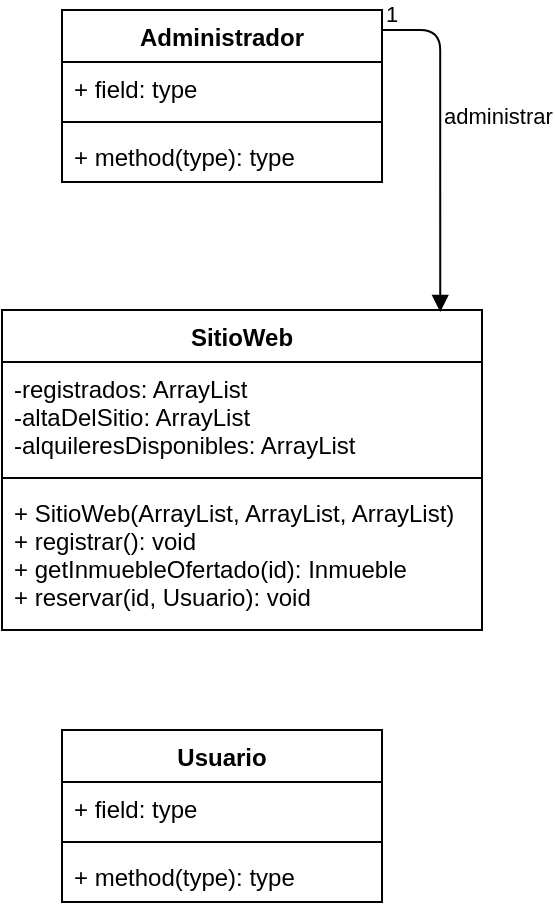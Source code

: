 <mxfile version="14.7.6" type="github">
  <diagram id="RYQ4zYOy4g6A8uVK4CUQ" name="Page-1">
    <mxGraphModel dx="782" dy="710" grid="1" gridSize="10" guides="1" tooltips="1" connect="1" arrows="1" fold="1" page="1" pageScale="1" pageWidth="827" pageHeight="1169" math="0" shadow="0">
      <root>
        <mxCell id="0" />
        <mxCell id="1" parent="0" />
        <mxCell id="ylLNHRvk5Sri6P_anvRx-1" value="SitioWeb" style="swimlane;fontStyle=1;align=center;verticalAlign=top;childLayout=stackLayout;horizontal=1;startSize=26;horizontalStack=0;resizeParent=1;resizeParentMax=0;resizeLast=0;collapsible=1;marginBottom=0;" vertex="1" parent="1">
          <mxGeometry x="290" y="180" width="240" height="160" as="geometry" />
        </mxCell>
        <mxCell id="ylLNHRvk5Sri6P_anvRx-2" value="-registrados: ArrayList&#xa;-altaDelSitio: ArrayList&#xa;-alquileresDisponibles: ArrayList" style="text;strokeColor=none;fillColor=none;align=left;verticalAlign=top;spacingLeft=4;spacingRight=4;overflow=hidden;rotatable=0;points=[[0,0.5],[1,0.5]];portConstraint=eastwest;" vertex="1" parent="ylLNHRvk5Sri6P_anvRx-1">
          <mxGeometry y="26" width="240" height="54" as="geometry" />
        </mxCell>
        <mxCell id="ylLNHRvk5Sri6P_anvRx-3" value="" style="line;strokeWidth=1;fillColor=none;align=left;verticalAlign=middle;spacingTop=-1;spacingLeft=3;spacingRight=3;rotatable=0;labelPosition=right;points=[];portConstraint=eastwest;" vertex="1" parent="ylLNHRvk5Sri6P_anvRx-1">
          <mxGeometry y="80" width="240" height="8" as="geometry" />
        </mxCell>
        <mxCell id="ylLNHRvk5Sri6P_anvRx-4" value="+ SitioWeb(ArrayList, ArrayList, ArrayList)&#xa;+ registrar(): void&#xa;+ getInmuebleOfertado(id): Inmueble&#xa;+ reservar(id, Usuario): void&#xa;" style="text;strokeColor=none;fillColor=none;align=left;verticalAlign=top;spacingLeft=4;spacingRight=4;overflow=hidden;rotatable=0;points=[[0,0.5],[1,0.5]];portConstraint=eastwest;" vertex="1" parent="ylLNHRvk5Sri6P_anvRx-1">
          <mxGeometry y="88" width="240" height="72" as="geometry" />
        </mxCell>
        <mxCell id="ylLNHRvk5Sri6P_anvRx-5" value="Administrador" style="swimlane;fontStyle=1;align=center;verticalAlign=top;childLayout=stackLayout;horizontal=1;startSize=26;horizontalStack=0;resizeParent=1;resizeParentMax=0;resizeLast=0;collapsible=1;marginBottom=0;" vertex="1" parent="1">
          <mxGeometry x="320" y="30" width="160" height="86" as="geometry" />
        </mxCell>
        <mxCell id="ylLNHRvk5Sri6P_anvRx-6" value="+ field: type" style="text;strokeColor=none;fillColor=none;align=left;verticalAlign=top;spacingLeft=4;spacingRight=4;overflow=hidden;rotatable=0;points=[[0,0.5],[1,0.5]];portConstraint=eastwest;" vertex="1" parent="ylLNHRvk5Sri6P_anvRx-5">
          <mxGeometry y="26" width="160" height="26" as="geometry" />
        </mxCell>
        <mxCell id="ylLNHRvk5Sri6P_anvRx-7" value="" style="line;strokeWidth=1;fillColor=none;align=left;verticalAlign=middle;spacingTop=-1;spacingLeft=3;spacingRight=3;rotatable=0;labelPosition=right;points=[];portConstraint=eastwest;" vertex="1" parent="ylLNHRvk5Sri6P_anvRx-5">
          <mxGeometry y="52" width="160" height="8" as="geometry" />
        </mxCell>
        <mxCell id="ylLNHRvk5Sri6P_anvRx-8" value="+ method(type): type" style="text;strokeColor=none;fillColor=none;align=left;verticalAlign=top;spacingLeft=4;spacingRight=4;overflow=hidden;rotatable=0;points=[[0,0.5],[1,0.5]];portConstraint=eastwest;" vertex="1" parent="ylLNHRvk5Sri6P_anvRx-5">
          <mxGeometry y="60" width="160" height="26" as="geometry" />
        </mxCell>
        <mxCell id="ylLNHRvk5Sri6P_anvRx-12" value="administrar" style="endArrow=block;endFill=1;html=1;edgeStyle=orthogonalEdgeStyle;align=left;verticalAlign=top;entryX=0.913;entryY=0.006;entryDx=0;entryDy=0;entryPerimeter=0;" edge="1" parent="1" target="ylLNHRvk5Sri6P_anvRx-1">
          <mxGeometry x="-0.305" relative="1" as="geometry">
            <mxPoint x="480" y="40" as="sourcePoint" />
            <mxPoint x="640" y="40" as="targetPoint" />
            <Array as="points">
              <mxPoint x="509" y="40" />
            </Array>
            <mxPoint as="offset" />
          </mxGeometry>
        </mxCell>
        <mxCell id="ylLNHRvk5Sri6P_anvRx-13" value="1" style="edgeLabel;resizable=0;html=1;align=left;verticalAlign=bottom;" connectable="0" vertex="1" parent="ylLNHRvk5Sri6P_anvRx-12">
          <mxGeometry x="-1" relative="1" as="geometry" />
        </mxCell>
        <mxCell id="ylLNHRvk5Sri6P_anvRx-14" value="Usuario" style="swimlane;fontStyle=1;align=center;verticalAlign=top;childLayout=stackLayout;horizontal=1;startSize=26;horizontalStack=0;resizeParent=1;resizeParentMax=0;resizeLast=0;collapsible=1;marginBottom=0;" vertex="1" parent="1">
          <mxGeometry x="320" y="390" width="160" height="86" as="geometry" />
        </mxCell>
        <mxCell id="ylLNHRvk5Sri6P_anvRx-15" value="+ field: type" style="text;strokeColor=none;fillColor=none;align=left;verticalAlign=top;spacingLeft=4;spacingRight=4;overflow=hidden;rotatable=0;points=[[0,0.5],[1,0.5]];portConstraint=eastwest;" vertex="1" parent="ylLNHRvk5Sri6P_anvRx-14">
          <mxGeometry y="26" width="160" height="26" as="geometry" />
        </mxCell>
        <mxCell id="ylLNHRvk5Sri6P_anvRx-16" value="" style="line;strokeWidth=1;fillColor=none;align=left;verticalAlign=middle;spacingTop=-1;spacingLeft=3;spacingRight=3;rotatable=0;labelPosition=right;points=[];portConstraint=eastwest;" vertex="1" parent="ylLNHRvk5Sri6P_anvRx-14">
          <mxGeometry y="52" width="160" height="8" as="geometry" />
        </mxCell>
        <mxCell id="ylLNHRvk5Sri6P_anvRx-17" value="+ method(type): type" style="text;strokeColor=none;fillColor=none;align=left;verticalAlign=top;spacingLeft=4;spacingRight=4;overflow=hidden;rotatable=0;points=[[0,0.5],[1,0.5]];portConstraint=eastwest;" vertex="1" parent="ylLNHRvk5Sri6P_anvRx-14">
          <mxGeometry y="60" width="160" height="26" as="geometry" />
        </mxCell>
      </root>
    </mxGraphModel>
  </diagram>
</mxfile>
